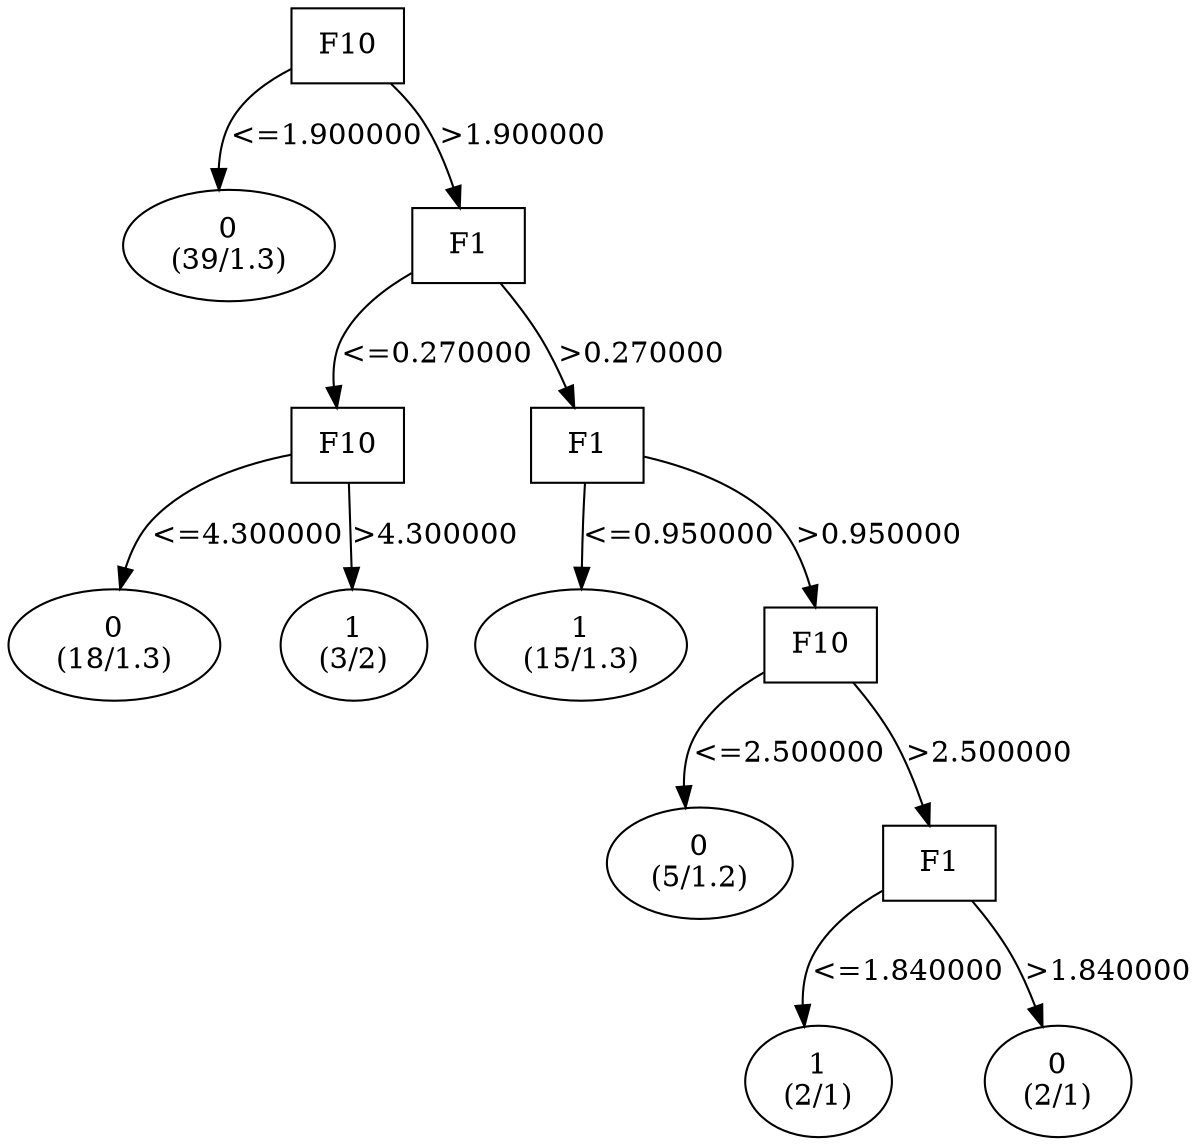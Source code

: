 digraph YaDT {
n0 [ shape=box, label="F10\n"]
n0 -> n1 [label="<=1.900000"]
n1 [ shape=ellipse, label="0\n(39/1.3)"]
n0 -> n2 [label=">1.900000"]
n2 [ shape=box, label="F1\n"]
n2 -> n3 [label="<=0.270000"]
n3 [ shape=box, label="F10\n"]
n3 -> n4 [label="<=4.300000"]
n4 [ shape=ellipse, label="0\n(18/1.3)"]
n3 -> n5 [label=">4.300000"]
n5 [ shape=ellipse, label="1\n(3/2)"]
n2 -> n7 [label=">0.270000"]
n7 [ shape=box, label="F1\n"]
n7 -> n8 [label="<=0.950000"]
n8 [ shape=ellipse, label="1\n(15/1.3)"]
n7 -> n9 [label=">0.950000"]
n9 [ shape=box, label="F10\n"]
n9 -> n10 [label="<=2.500000"]
n10 [ shape=ellipse, label="0\n(5/1.2)"]
n9 -> n11 [label=">2.500000"]
n11 [ shape=box, label="F1\n"]
n11 -> n12 [label="<=1.840000"]
n12 [ shape=ellipse, label="1\n(2/1)"]
n11 -> n13 [label=">1.840000"]
n13 [ shape=ellipse, label="0\n(2/1)"]
}
